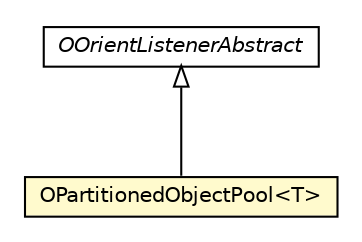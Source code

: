 #!/usr/local/bin/dot
#
# Class diagram 
# Generated by UMLGraph version R5_6-24-gf6e263 (http://www.umlgraph.org/)
#

digraph G {
	edge [fontname="Helvetica",fontsize=10,labelfontname="Helvetica",labelfontsize=10];
	node [fontname="Helvetica",fontsize=10,shape=plaintext];
	nodesep=0.25;
	ranksep=0.5;
	// com.orientechnologies.common.concur.resource.OPartitionedObjectPool<T>
	c2767907 [label=<<table title="com.orientechnologies.common.concur.resource.OPartitionedObjectPool" border="0" cellborder="1" cellspacing="0" cellpadding="2" port="p" bgcolor="lemonChiffon" href="./OPartitionedObjectPool.html">
		<tr><td><table border="0" cellspacing="0" cellpadding="1">
<tr><td align="center" balign="center"> OPartitionedObjectPool&lt;T&gt; </td></tr>
		</table></td></tr>
		</table>>, URL="./OPartitionedObjectPool.html", fontname="Helvetica", fontcolor="black", fontsize=10.0];
	// com.orientechnologies.orient.core.OOrientListenerAbstract
	c2768053 [label=<<table title="com.orientechnologies.orient.core.OOrientListenerAbstract" border="0" cellborder="1" cellspacing="0" cellpadding="2" port="p" href="../../../orient/core/OOrientListenerAbstract.html">
		<tr><td><table border="0" cellspacing="0" cellpadding="1">
<tr><td align="center" balign="center"><font face="Helvetica-Oblique"> OOrientListenerAbstract </font></td></tr>
		</table></td></tr>
		</table>>, URL="../../../orient/core/OOrientListenerAbstract.html", fontname="Helvetica", fontcolor="black", fontsize=10.0];
	//com.orientechnologies.common.concur.resource.OPartitionedObjectPool<T> extends com.orientechnologies.orient.core.OOrientListenerAbstract
	c2768053:p -> c2767907:p [dir=back,arrowtail=empty];
}

